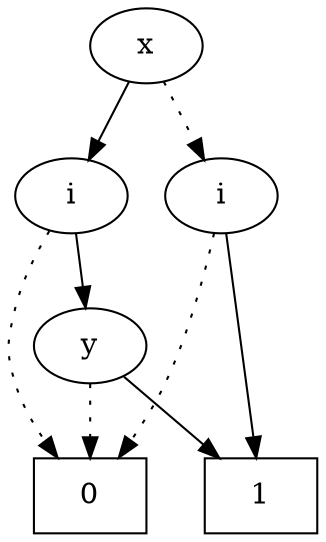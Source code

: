 digraph "DD" {
size = "7.5,10"
center = true;

{ node [shape = plaintext];
  edge [style = invis];

}

{ rank = same; 
"0xc9";
}
{ rank = same; 
"0xb5";
"0xbe";
}
{ rank = same; 
"0xb6";
}
{ rank = same;
{ node [shape = box]; 
 "0xb0";
 "0xb1"; 
}
}

"0xc9" -> "0xbe";
"0xc9" -> "0xb5" [style = dotted];
"0xb5" -> "0xb1";
"0xb5" -> "0xb0" [style = dotted];
"0xbe" -> "0xb6";
"0xbe" -> "0xb0" [style = dotted];                                                                                                                                                                   
"0xb6" -> "0xb1";
"0xb6" -> "0xb0" [style = dotted];
"0xb0" [label = "0"];
"0xb1" [label = "1"];
"0xc9" [label = "x"];
"0xb5" [label = "i"];
"0xbe" [label = "i"];
"0xb6" [label = "y"];
}
